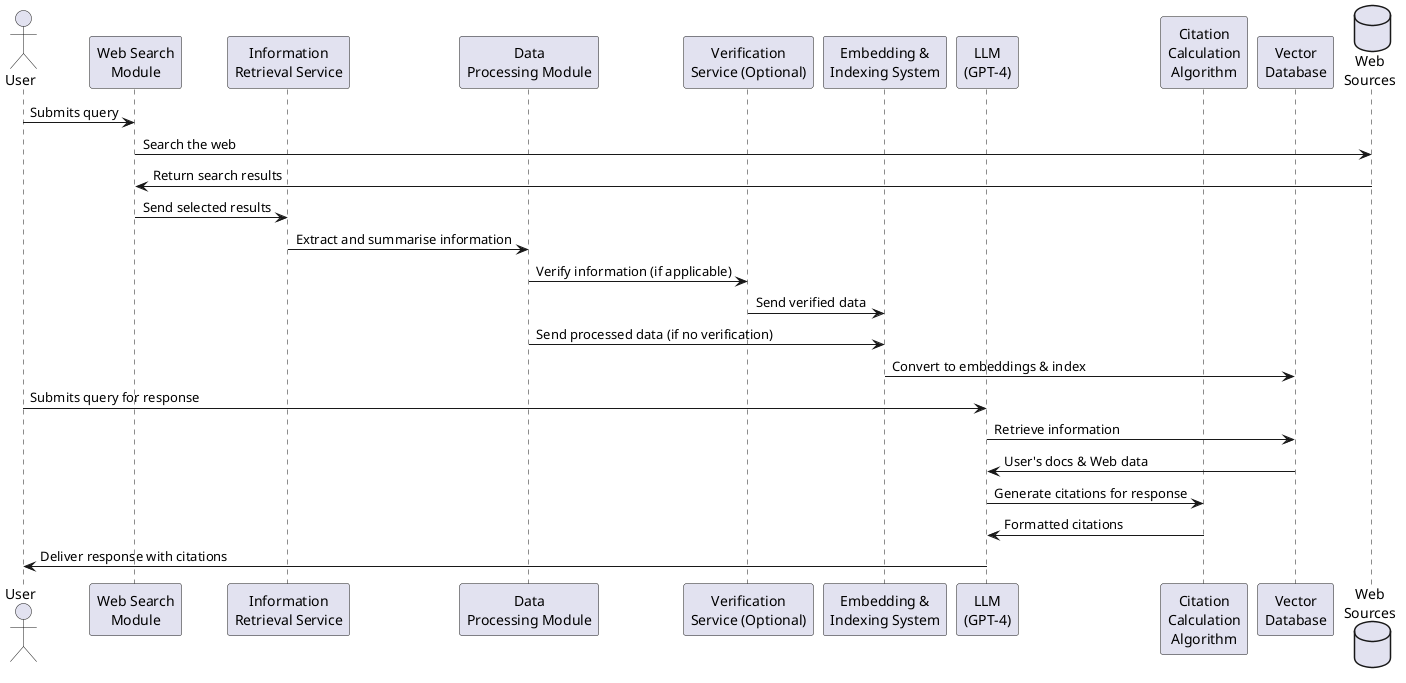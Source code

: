 @startuml
actor User
participant "Web Search\nModule" as WebSearch
participant "Information\nRetrieval Service" as Retrieval
participant "Data\nProcessing Module" as Processing
participant "Verification\nService (Optional)" as Verification
participant "Embedding &\nIndexing System" as Embedding
participant "LLM\n(GPT-4)" as LLM
participant "Citation\nCalculation\nAlgorithm" as CitationCalc
participant "Vector\nDatabase" as VectorDB
database "Web\nSources" as WebDB

User -> WebSearch : Submits query
WebSearch -> WebDB : Search the web
WebDB -> WebSearch : Return search results
WebSearch -> Retrieval : Send selected results
Retrieval -> Processing : Extract and summarise information
Processing -> Verification : Verify information (if applicable)
Verification -> Embedding : Send verified data
Processing -> Embedding : Send processed data (if no verification)
Embedding -> VectorDB : Convert to embeddings & index
User -> LLM : Submits query for response
LLM -> VectorDB : Retrieve information
VectorDB -> LLM : User's docs & Web data
LLM -> CitationCalc : Generate citations for response
CitationCalc -> LLM : Formatted citations
LLM -> User : Deliver response with citations

@enduml

